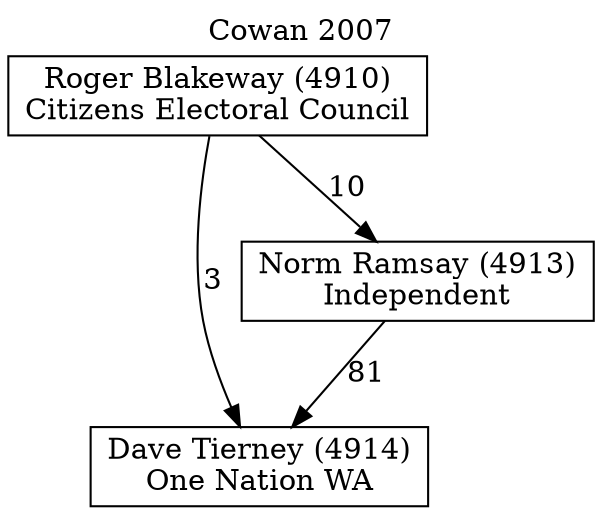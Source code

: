 // House preference flow
digraph "Dave Tierney (4914)_Cowan_2007" {
	graph [label="Cowan 2007" labelloc=t mclimit=10]
	node [shape=box]
	"Dave Tierney (4914)" [label="Dave Tierney (4914)
One Nation WA"]
	"Norm Ramsay (4913)" [label="Norm Ramsay (4913)
Independent"]
	"Roger Blakeway (4910)" [label="Roger Blakeway (4910)
Citizens Electoral Council"]
	"Norm Ramsay (4913)" -> "Dave Tierney (4914)" [label=81]
	"Roger Blakeway (4910)" -> "Norm Ramsay (4913)" [label=10]
	"Roger Blakeway (4910)" -> "Dave Tierney (4914)" [label=3]
}
